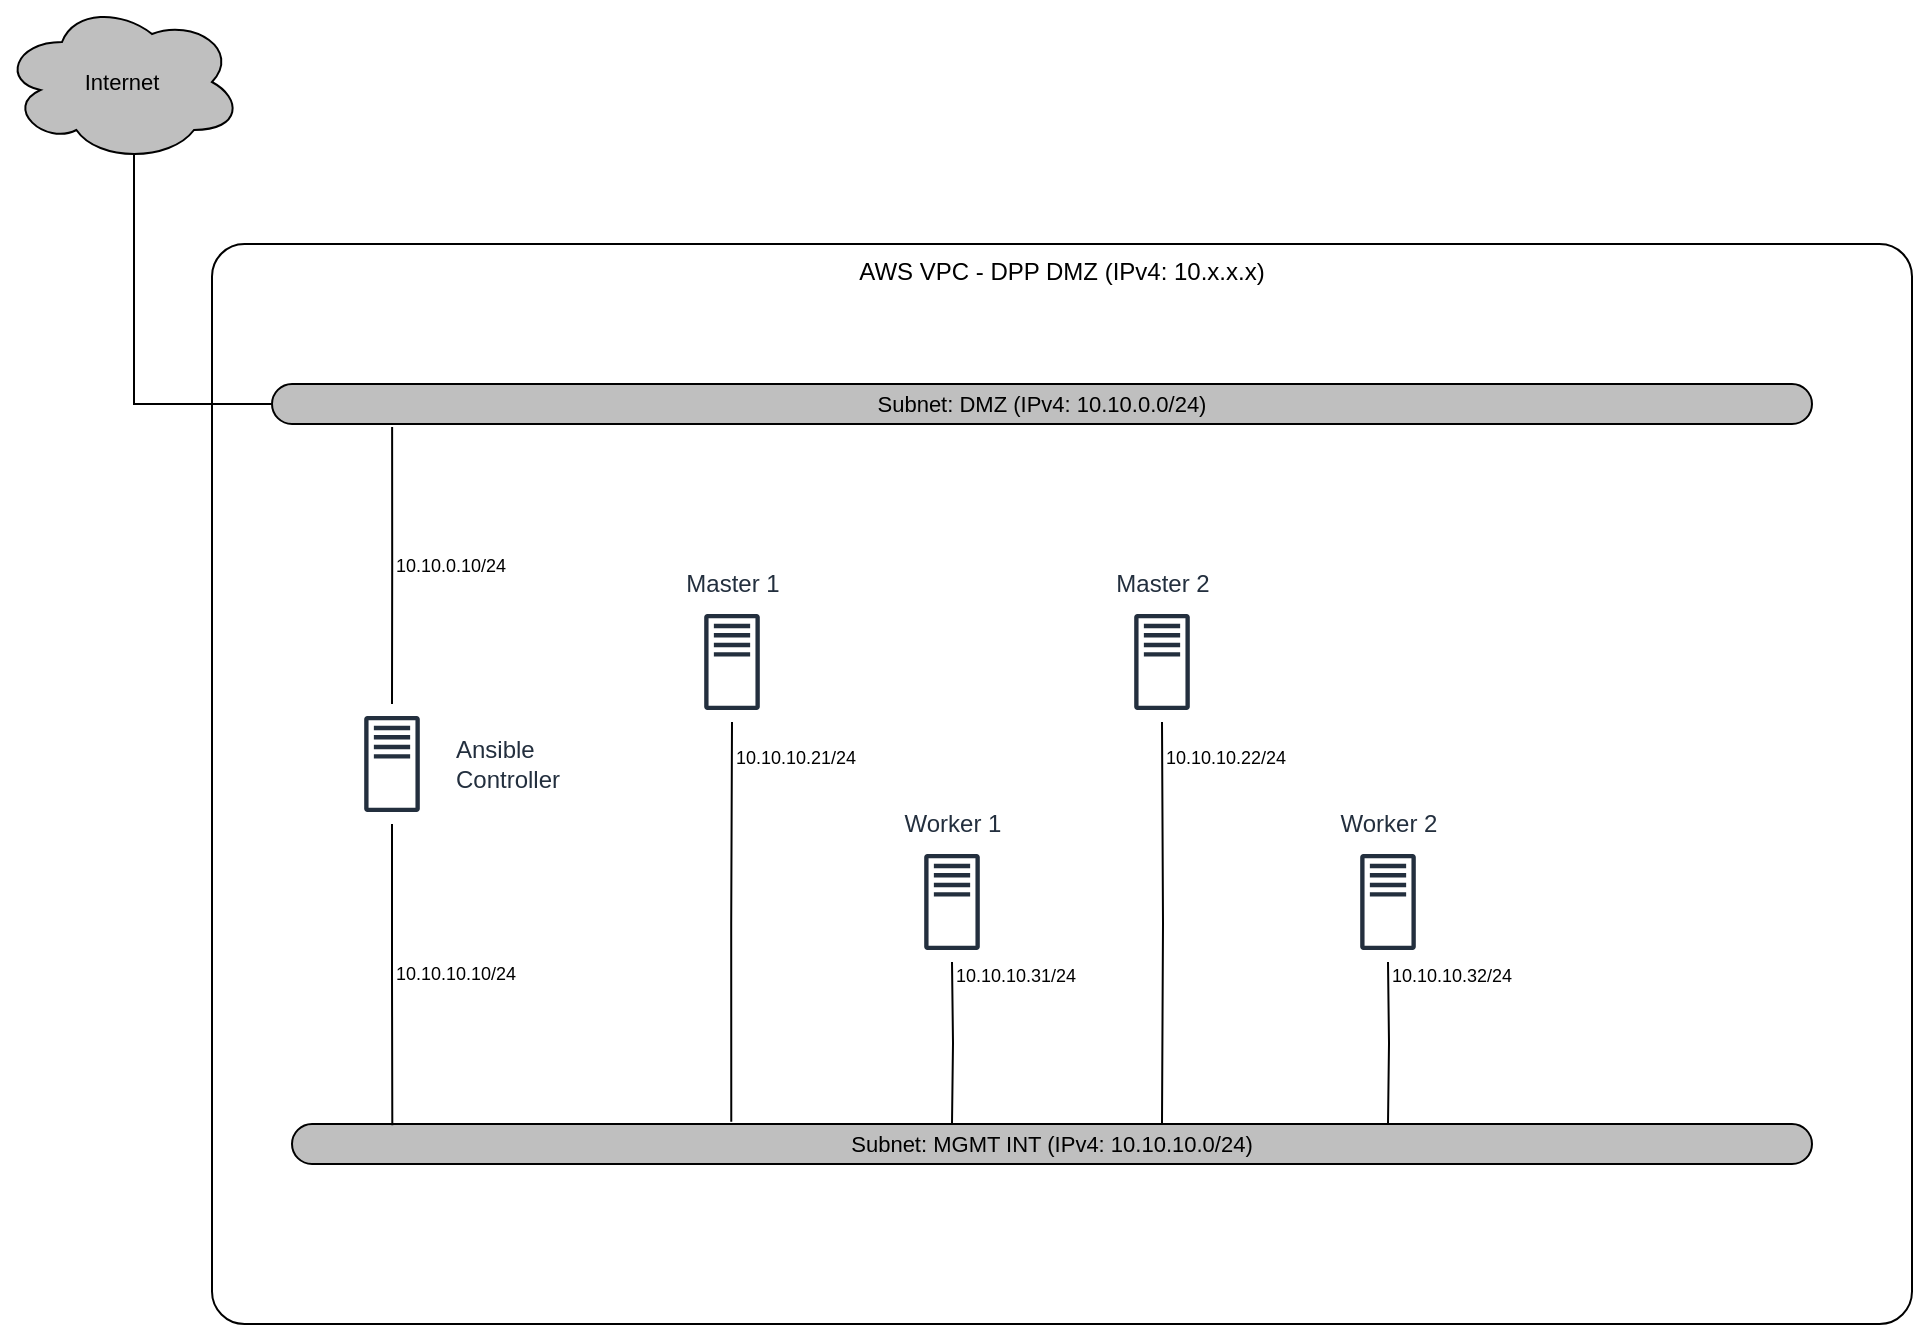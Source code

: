 <mxfile version="13.8.0" type="device"><diagram id="MLI3N7PMXILxINhDMixF" name="Page-1"><mxGraphModel dx="1358" dy="761" grid="1" gridSize="10" guides="1" tooltips="1" connect="1" arrows="1" fold="1" page="1" pageScale="1" pageWidth="1169" pageHeight="827" math="0" shadow="0"><root><mxCell id="0"/><mxCell id="1" parent="0"/><mxCell id="DCSZcua6AJHBpQ7WU1ym-1" value="AWS VPC - DPP DMZ (IPv4: 10.x.x.x)" style="rounded=1;whiteSpace=wrap;html=1;arcSize=3;align=center;verticalAlign=top;" vertex="1" parent="1"><mxGeometry x="175" y="131" width="850" height="540" as="geometry"/></mxCell><mxCell id="DCSZcua6AJHBpQ7WU1ym-10" value="10.10.0.10/24" style="edgeStyle=orthogonalEdgeStyle;rounded=0;orthogonalLoop=1;jettySize=auto;html=1;endArrow=none;endFill=0;align=left;fontSize=9;exitX=0.078;exitY=1.072;exitDx=0;exitDy=0;exitPerimeter=0;" edge="1" parent="1" source="DCSZcua6AJHBpQ7WU1ym-2" target="DCSZcua6AJHBpQ7WU1ym-4"><mxGeometry relative="1" as="geometry"><mxPoint x="265" y="234" as="sourcePoint"/></mxGeometry></mxCell><mxCell id="DCSZcua6AJHBpQ7WU1ym-18" style="edgeStyle=orthogonalEdgeStyle;rounded=0;orthogonalLoop=1;jettySize=auto;html=1;exitX=0;exitY=0.5;exitDx=0;exitDy=0;entryX=0.55;entryY=0.95;entryDx=0;entryDy=0;entryPerimeter=0;endArrow=none;endFill=0;fontSize=11;align=left;" edge="1" parent="1" source="DCSZcua6AJHBpQ7WU1ym-2" target="DCSZcua6AJHBpQ7WU1ym-17"><mxGeometry relative="1" as="geometry"/></mxCell><mxCell id="DCSZcua6AJHBpQ7WU1ym-2" value="Subnet: DMZ (IPv4: 10.10.0.0/24)" style="rounded=1;whiteSpace=wrap;html=1;arcSize=50;align=center;verticalAlign=middle;fillColor=#BFBFBF;fontSize=11;" vertex="1" parent="1"><mxGeometry x="205" y="201" width="770" height="20" as="geometry"/></mxCell><mxCell id="DCSZcua6AJHBpQ7WU1ym-13" value="10.10.10.21/24" style="edgeStyle=orthogonalEdgeStyle;rounded=0;orthogonalLoop=1;jettySize=auto;html=1;exitX=0.289;exitY=-0.059;exitDx=0;exitDy=0;endArrow=none;endFill=0;align=left;exitPerimeter=0;fontSize=9;" edge="1" parent="1" source="DCSZcua6AJHBpQ7WU1ym-3" target="DCSZcua6AJHBpQ7WU1ym-5"><mxGeometry x="0.825" relative="1" as="geometry"><mxPoint as="offset"/></mxGeometry></mxCell><mxCell id="DCSZcua6AJHBpQ7WU1ym-3" value="Subnet: MGMT INT (IPv4: 10.10.10.0/24)" style="rounded=1;whiteSpace=wrap;html=1;arcSize=50;align=center;verticalAlign=middle;fillColor=#BFBFBF;fontSize=11;" vertex="1" parent="1"><mxGeometry x="215" y="571" width="760" height="20" as="geometry"/></mxCell><mxCell id="DCSZcua6AJHBpQ7WU1ym-5" value="Master 1" style="outlineConnect=0;fontColor=#232F3E;gradientColor=none;strokeColor=#232F3E;fillColor=#ffffff;dashed=0;verticalLabelPosition=top;verticalAlign=bottom;align=center;html=1;fontSize=12;fontStyle=0;aspect=fixed;shape=mxgraph.aws4.resourceIcon;resIcon=mxgraph.aws4.traditional_server;labelPosition=center;" vertex="1" parent="1"><mxGeometry x="405" y="310" width="60" height="60" as="geometry"/></mxCell><mxCell id="DCSZcua6AJHBpQ7WU1ym-6" value="Master 2" style="outlineConnect=0;fontColor=#232F3E;gradientColor=none;strokeColor=#232F3E;fillColor=#ffffff;dashed=0;verticalLabelPosition=top;verticalAlign=bottom;align=center;html=1;fontSize=12;fontStyle=0;aspect=fixed;shape=mxgraph.aws4.resourceIcon;resIcon=mxgraph.aws4.traditional_server;labelPosition=center;" vertex="1" parent="1"><mxGeometry x="620" y="310" width="60" height="60" as="geometry"/></mxCell><mxCell id="DCSZcua6AJHBpQ7WU1ym-7" value="Worker 1" style="outlineConnect=0;fontColor=#232F3E;gradientColor=none;strokeColor=#232F3E;fillColor=#ffffff;dashed=0;verticalLabelPosition=top;verticalAlign=bottom;align=center;html=1;fontSize=12;fontStyle=0;aspect=fixed;shape=mxgraph.aws4.resourceIcon;resIcon=mxgraph.aws4.traditional_server;labelPosition=center;" vertex="1" parent="1"><mxGeometry x="515" y="430" width="60" height="60" as="geometry"/></mxCell><mxCell id="DCSZcua6AJHBpQ7WU1ym-8" value="Worker 2" style="outlineConnect=0;fontColor=#232F3E;gradientColor=none;strokeColor=#232F3E;fillColor=#ffffff;dashed=0;verticalLabelPosition=top;verticalAlign=bottom;align=center;html=1;fontSize=12;fontStyle=0;aspect=fixed;shape=mxgraph.aws4.resourceIcon;resIcon=mxgraph.aws4.traditional_server;labelPosition=center;" vertex="1" parent="1"><mxGeometry x="733" y="430" width="60" height="60" as="geometry"/></mxCell><mxCell id="DCSZcua6AJHBpQ7WU1ym-12" value="10.10.10.10/24" style="edgeStyle=orthogonalEdgeStyle;rounded=0;orthogonalLoop=1;jettySize=auto;html=1;endArrow=none;endFill=0;align=left;entryX=0.066;entryY=0.033;entryDx=0;entryDy=0;entryPerimeter=0;fontSize=9;" edge="1" parent="1" source="DCSZcua6AJHBpQ7WU1ym-4" target="DCSZcua6AJHBpQ7WU1ym-3"><mxGeometry relative="1" as="geometry"><mxPoint x="275" y="244" as="sourcePoint"/><mxPoint x="275" y="291" as="targetPoint"/></mxGeometry></mxCell><mxCell id="DCSZcua6AJHBpQ7WU1ym-4" value="Ansible&lt;br&gt;Controller" style="outlineConnect=0;fontColor=#232F3E;gradientColor=none;strokeColor=#232F3E;fillColor=#ffffff;dashed=0;verticalLabelPosition=middle;verticalAlign=middle;align=left;html=1;fontSize=12;fontStyle=0;aspect=fixed;shape=mxgraph.aws4.resourceIcon;resIcon=mxgraph.aws4.traditional_server;labelPosition=right;" vertex="1" parent="1"><mxGeometry x="235" y="361" width="60" height="60" as="geometry"/></mxCell><mxCell id="DCSZcua6AJHBpQ7WU1ym-14" value="10.10.10.31/24" style="edgeStyle=orthogonalEdgeStyle;rounded=0;orthogonalLoop=1;jettySize=auto;html=1;endArrow=none;endFill=0;align=left;fontSize=9;" edge="1" parent="1" target="DCSZcua6AJHBpQ7WU1ym-7"><mxGeometry x="0.825" relative="1" as="geometry"><mxPoint x="545" y="571" as="sourcePoint"/><mxPoint x="445" y="351.0" as="targetPoint"/><mxPoint as="offset"/></mxGeometry></mxCell><mxCell id="DCSZcua6AJHBpQ7WU1ym-15" value="10.10.10.32/24" style="edgeStyle=orthogonalEdgeStyle;rounded=0;orthogonalLoop=1;jettySize=auto;html=1;endArrow=none;endFill=0;align=left;fontSize=9;" edge="1" parent="1" target="DCSZcua6AJHBpQ7WU1ym-8"><mxGeometry x="0.825" relative="1" as="geometry"><mxPoint x="763" y="571" as="sourcePoint"/><mxPoint x="633" y="471" as="targetPoint"/><mxPoint as="offset"/></mxGeometry></mxCell><mxCell id="DCSZcua6AJHBpQ7WU1ym-16" value="10.10.10.22/24" style="edgeStyle=orthogonalEdgeStyle;rounded=0;orthogonalLoop=1;jettySize=auto;html=1;endArrow=none;endFill=0;align=left;fontSize=9;" edge="1" parent="1" target="DCSZcua6AJHBpQ7WU1ym-6"><mxGeometry x="0.825" relative="1" as="geometry"><mxPoint x="650" y="571" as="sourcePoint"/><mxPoint x="650" y="371" as="targetPoint"/><mxPoint as="offset"/></mxGeometry></mxCell><mxCell id="DCSZcua6AJHBpQ7WU1ym-17" value="Internet" style="ellipse;shape=cloud;whiteSpace=wrap;html=1;fillColor=#BFBFBF;fontSize=11;align=center;" vertex="1" parent="1"><mxGeometry x="70" y="10" width="120" height="80" as="geometry"/></mxCell></root></mxGraphModel></diagram></mxfile>